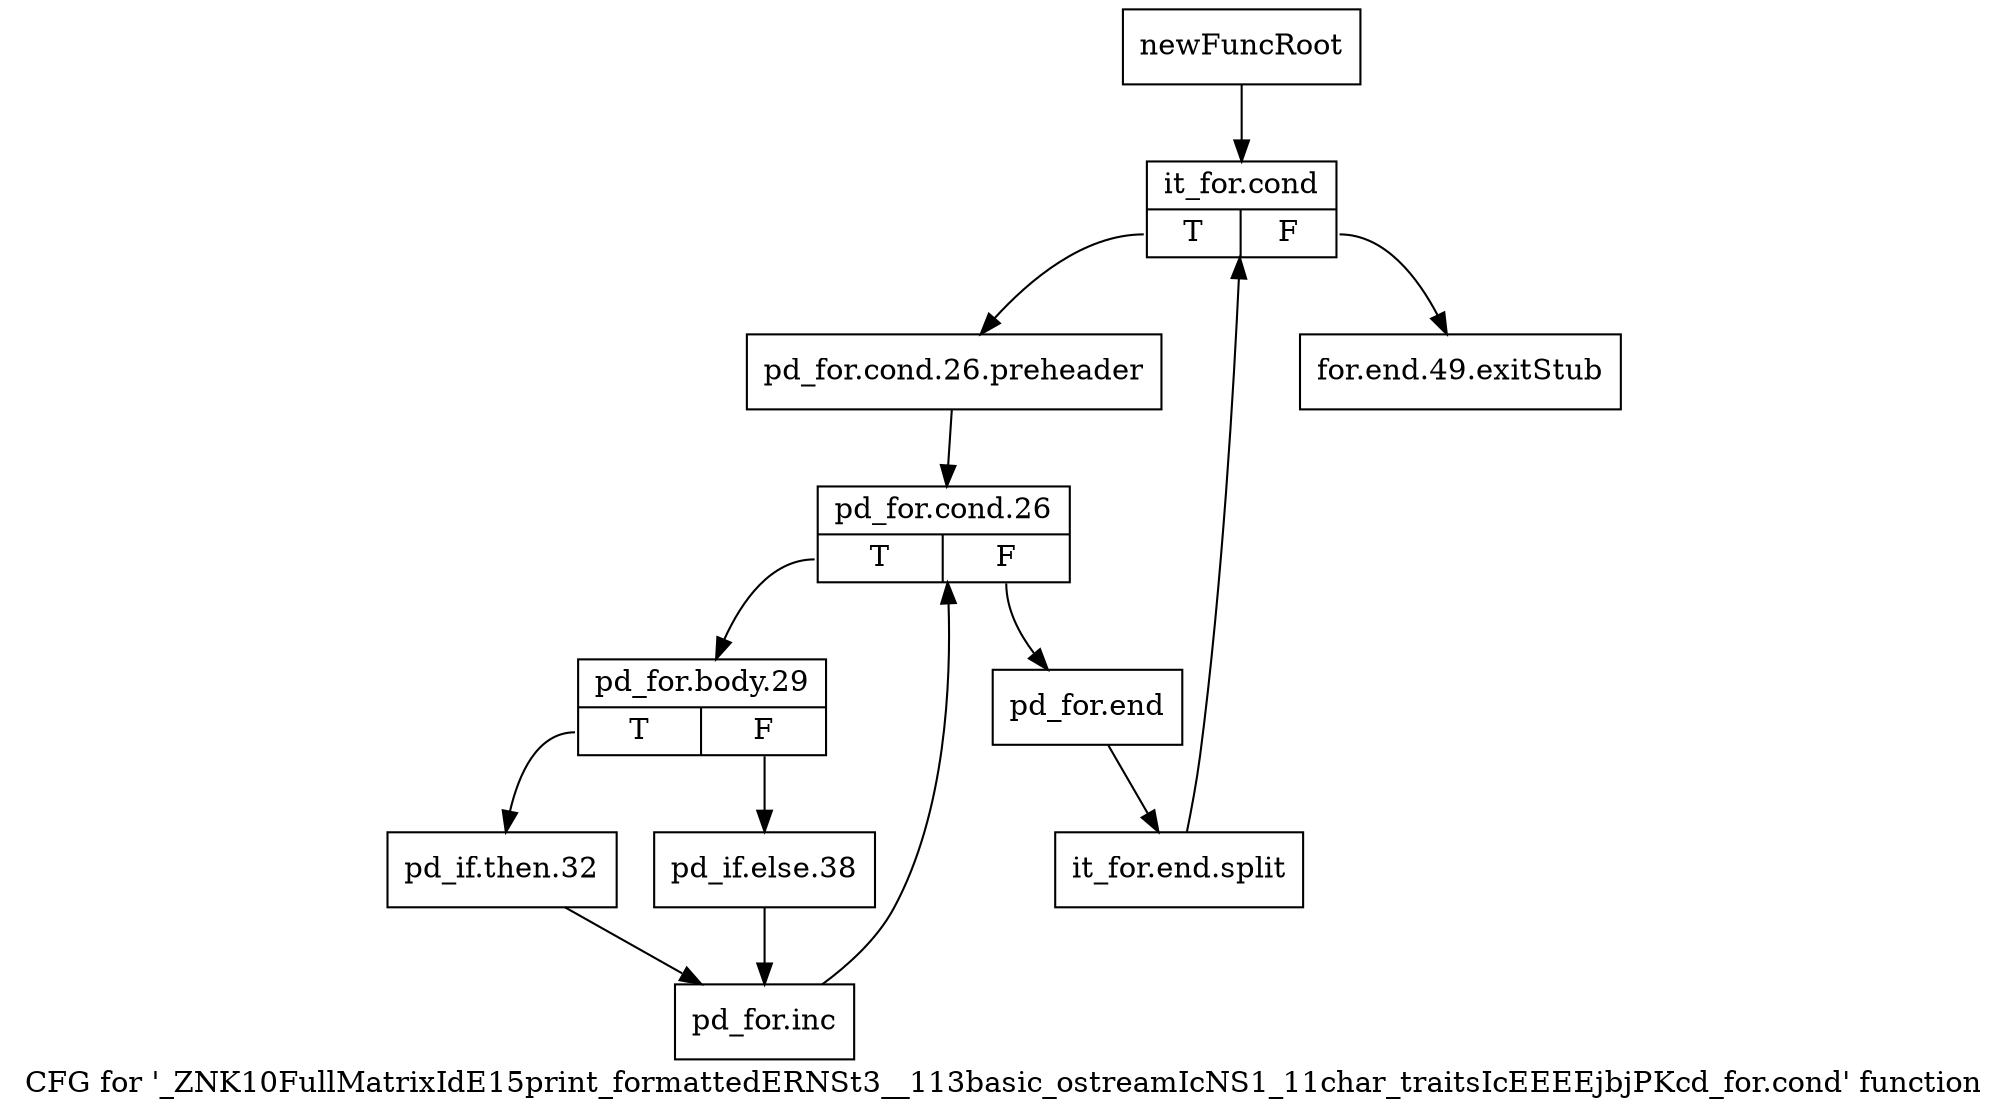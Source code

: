 digraph "CFG for '_ZNK10FullMatrixIdE15print_formattedERNSt3__113basic_ostreamIcNS1_11char_traitsIcEEEEjbjPKcd_for.cond' function" {
	label="CFG for '_ZNK10FullMatrixIdE15print_formattedERNSt3__113basic_ostreamIcNS1_11char_traitsIcEEEEjbjPKcd_for.cond' function";

	Node0x929dd50 [shape=record,label="{newFuncRoot}"];
	Node0x929dd50 -> Node0x929ddf0;
	Node0x929dda0 [shape=record,label="{for.end.49.exitStub}"];
	Node0x929ddf0 [shape=record,label="{it_for.cond|{<s0>T|<s1>F}}"];
	Node0x929ddf0:s0 -> Node0x929de40;
	Node0x929ddf0:s1 -> Node0x929dda0;
	Node0x929de40 [shape=record,label="{pd_for.cond.26.preheader}"];
	Node0x929de40 -> Node0x929de90;
	Node0x929de90 [shape=record,label="{pd_for.cond.26|{<s0>T|<s1>F}}"];
	Node0x929de90:s0 -> Node0x929df30;
	Node0x929de90:s1 -> Node0x929dee0;
	Node0x929dee0 [shape=record,label="{pd_for.end}"];
	Node0x929dee0 -> Node0xb574990;
	Node0xb574990 [shape=record,label="{it_for.end.split}"];
	Node0xb574990 -> Node0x929ddf0;
	Node0x929df30 [shape=record,label="{pd_for.body.29|{<s0>T|<s1>F}}"];
	Node0x929df30:s0 -> Node0x929dfd0;
	Node0x929df30:s1 -> Node0x929df80;
	Node0x929df80 [shape=record,label="{pd_if.else.38}"];
	Node0x929df80 -> Node0x929e020;
	Node0x929dfd0 [shape=record,label="{pd_if.then.32}"];
	Node0x929dfd0 -> Node0x929e020;
	Node0x929e020 [shape=record,label="{pd_for.inc}"];
	Node0x929e020 -> Node0x929de90;
}
